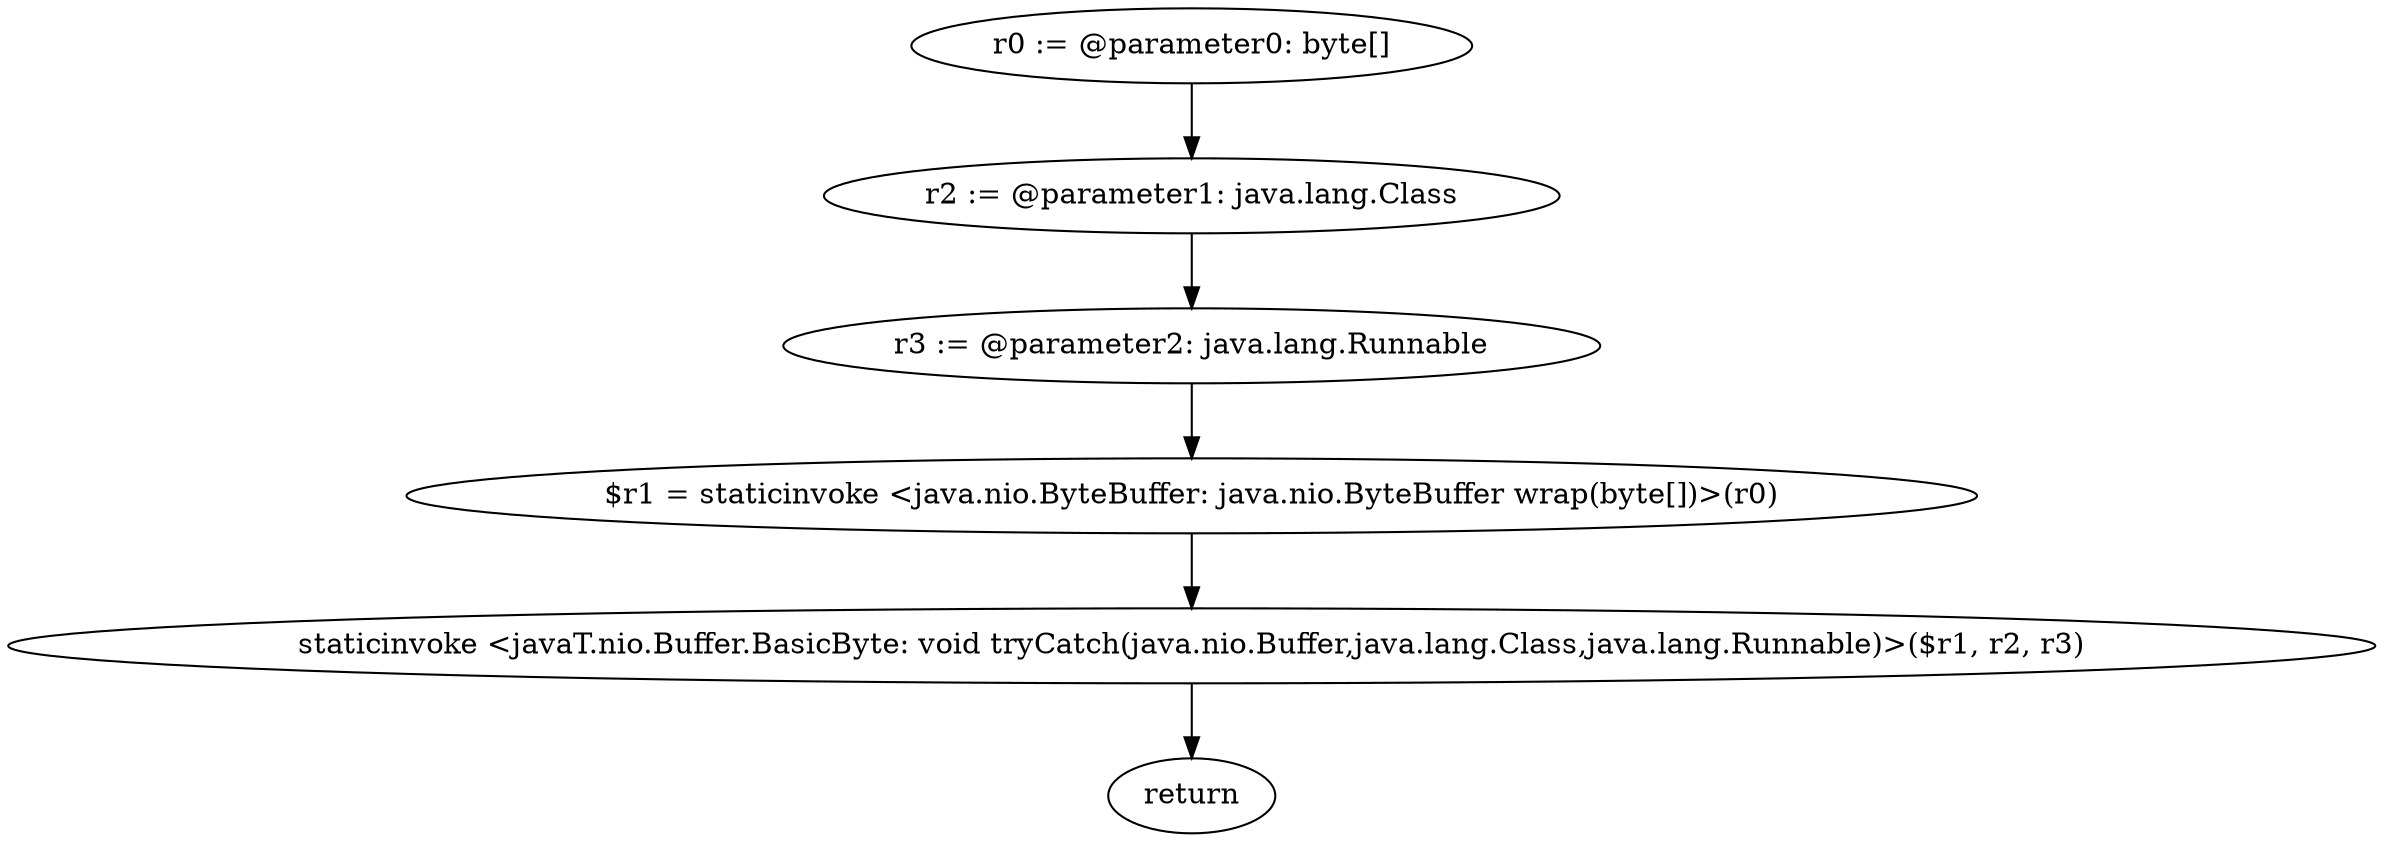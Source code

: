 digraph "unitGraph" {
    "r0 := @parameter0: byte[]"
    "r2 := @parameter1: java.lang.Class"
    "r3 := @parameter2: java.lang.Runnable"
    "$r1 = staticinvoke <java.nio.ByteBuffer: java.nio.ByteBuffer wrap(byte[])>(r0)"
    "staticinvoke <javaT.nio.Buffer.BasicByte: void tryCatch(java.nio.Buffer,java.lang.Class,java.lang.Runnable)>($r1, r2, r3)"
    "return"
    "r0 := @parameter0: byte[]"->"r2 := @parameter1: java.lang.Class";
    "r2 := @parameter1: java.lang.Class"->"r3 := @parameter2: java.lang.Runnable";
    "r3 := @parameter2: java.lang.Runnable"->"$r1 = staticinvoke <java.nio.ByteBuffer: java.nio.ByteBuffer wrap(byte[])>(r0)";
    "$r1 = staticinvoke <java.nio.ByteBuffer: java.nio.ByteBuffer wrap(byte[])>(r0)"->"staticinvoke <javaT.nio.Buffer.BasicByte: void tryCatch(java.nio.Buffer,java.lang.Class,java.lang.Runnable)>($r1, r2, r3)";
    "staticinvoke <javaT.nio.Buffer.BasicByte: void tryCatch(java.nio.Buffer,java.lang.Class,java.lang.Runnable)>($r1, r2, r3)"->"return";
}
